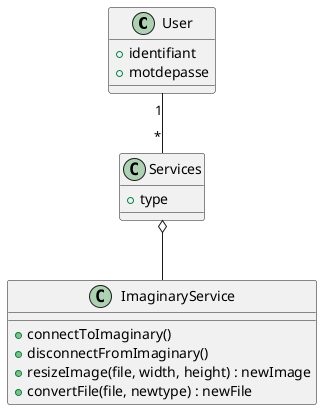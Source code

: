 @startuml "PennyLaneService"

class User {
    +identifiant
    +motdepasse
}

class Services {
    +type
}

class ImaginaryService {
    +connectToImaginary()
    +disconnectFromImaginary()
    +resizeImage(file, width, height) : newImage
    +convertFile(file, newtype) : newFile
}

User "1" -- "*" Services 
Services o-- ImaginaryService

@enduml
